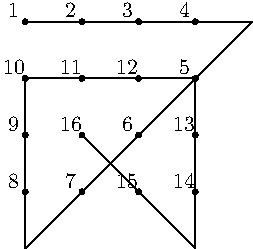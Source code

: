 unitsize(1cm);

int[][] nums = {
	{1, 2, 3, 4},
	{10, 11, 12, 5},
	{9, 16, 6, 13},
	{8, 7, 15, 14},
};

for (int y = 0; y < 4; ++y) {
	for (int x = 0; x < 4; ++x) {
		fill(circle((x, 3 - y), 0.05));
		label("\small $" + string(nums[y][x]) + "$", (x - 0.2, 3 - y + 0.2));
	}
}

draw(
		(0, 3) --
		(4, 3) --
		(0, -1) --
		(0, 2) --
		(3, 2) --
		(3, -1) --
		(1, 1)
);
